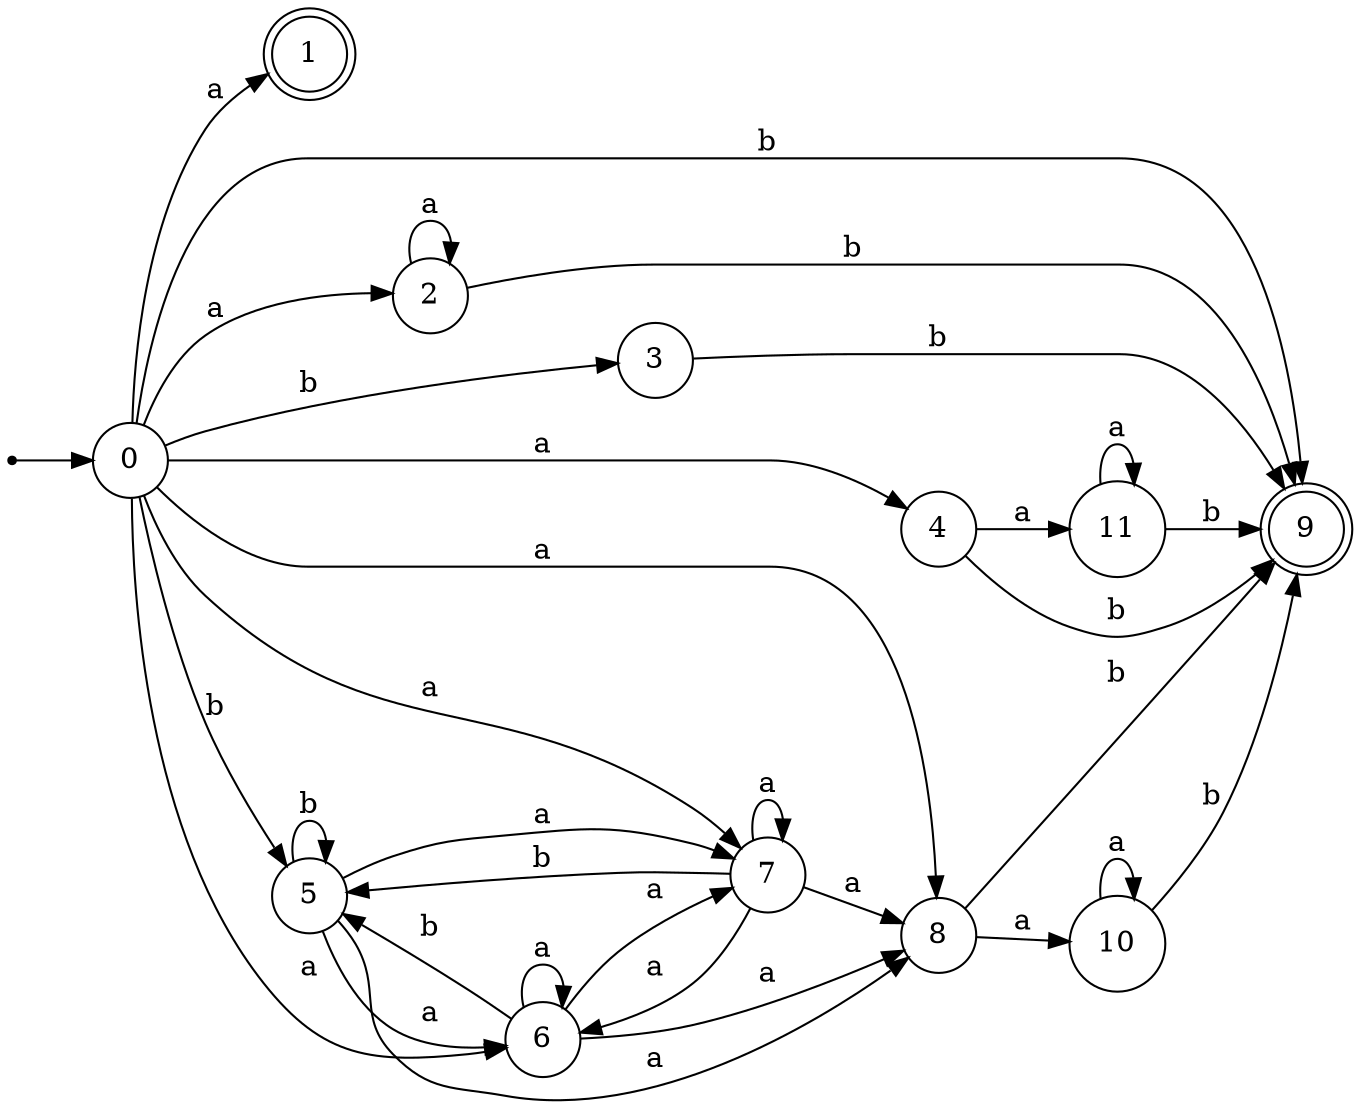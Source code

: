digraph finite_state_machine {
rankdir=LR;
size="20,20";
node [shape = point]; "dummy0"
node [shape = circle]; "0";
"dummy0" -> "0";
node [shape = doublecircle]; "1";node [shape = circle]; "2";
node [shape = circle]; "3";
node [shape = circle]; "4";
node [shape = circle]; "5";
node [shape = circle]; "6";
node [shape = circle]; "7";
node [shape = circle]; "8";
node [shape = doublecircle]; "9";node [shape = circle]; "10";
node [shape = circle]; "11";
"0" -> "1" [label = "a"];
 "0" -> "2" [label = "a"];
 "0" -> "4" [label = "a"];
 "0" -> "6" [label = "a"];
 "0" -> "7" [label = "a"];
 "0" -> "8" [label = "a"];
 "0" -> "9" [label = "b"];
 "0" -> "3" [label = "b"];
 "0" -> "5" [label = "b"];
 "8" -> "10" [label = "a"];
 "8" -> "9" [label = "b"];
 "10" -> "10" [label = "a"];
 "10" -> "9" [label = "b"];
 "7" -> "8" [label = "a"];
 "7" -> "6" [label = "a"];
 "7" -> "7" [label = "a"];
 "7" -> "5" [label = "b"];
 "6" -> "8" [label = "a"];
 "6" -> "6" [label = "a"];
 "6" -> "7" [label = "a"];
 "6" -> "5" [label = "b"];
 "5" -> "5" [label = "b"];
 "5" -> "8" [label = "a"];
 "5" -> "6" [label = "a"];
 "5" -> "7" [label = "a"];
 "4" -> "11" [label = "a"];
 "4" -> "9" [label = "b"];
 "11" -> "11" [label = "a"];
 "11" -> "9" [label = "b"];
 "3" -> "9" [label = "b"];
 "2" -> "2" [label = "a"];
 "2" -> "9" [label = "b"];
 }
